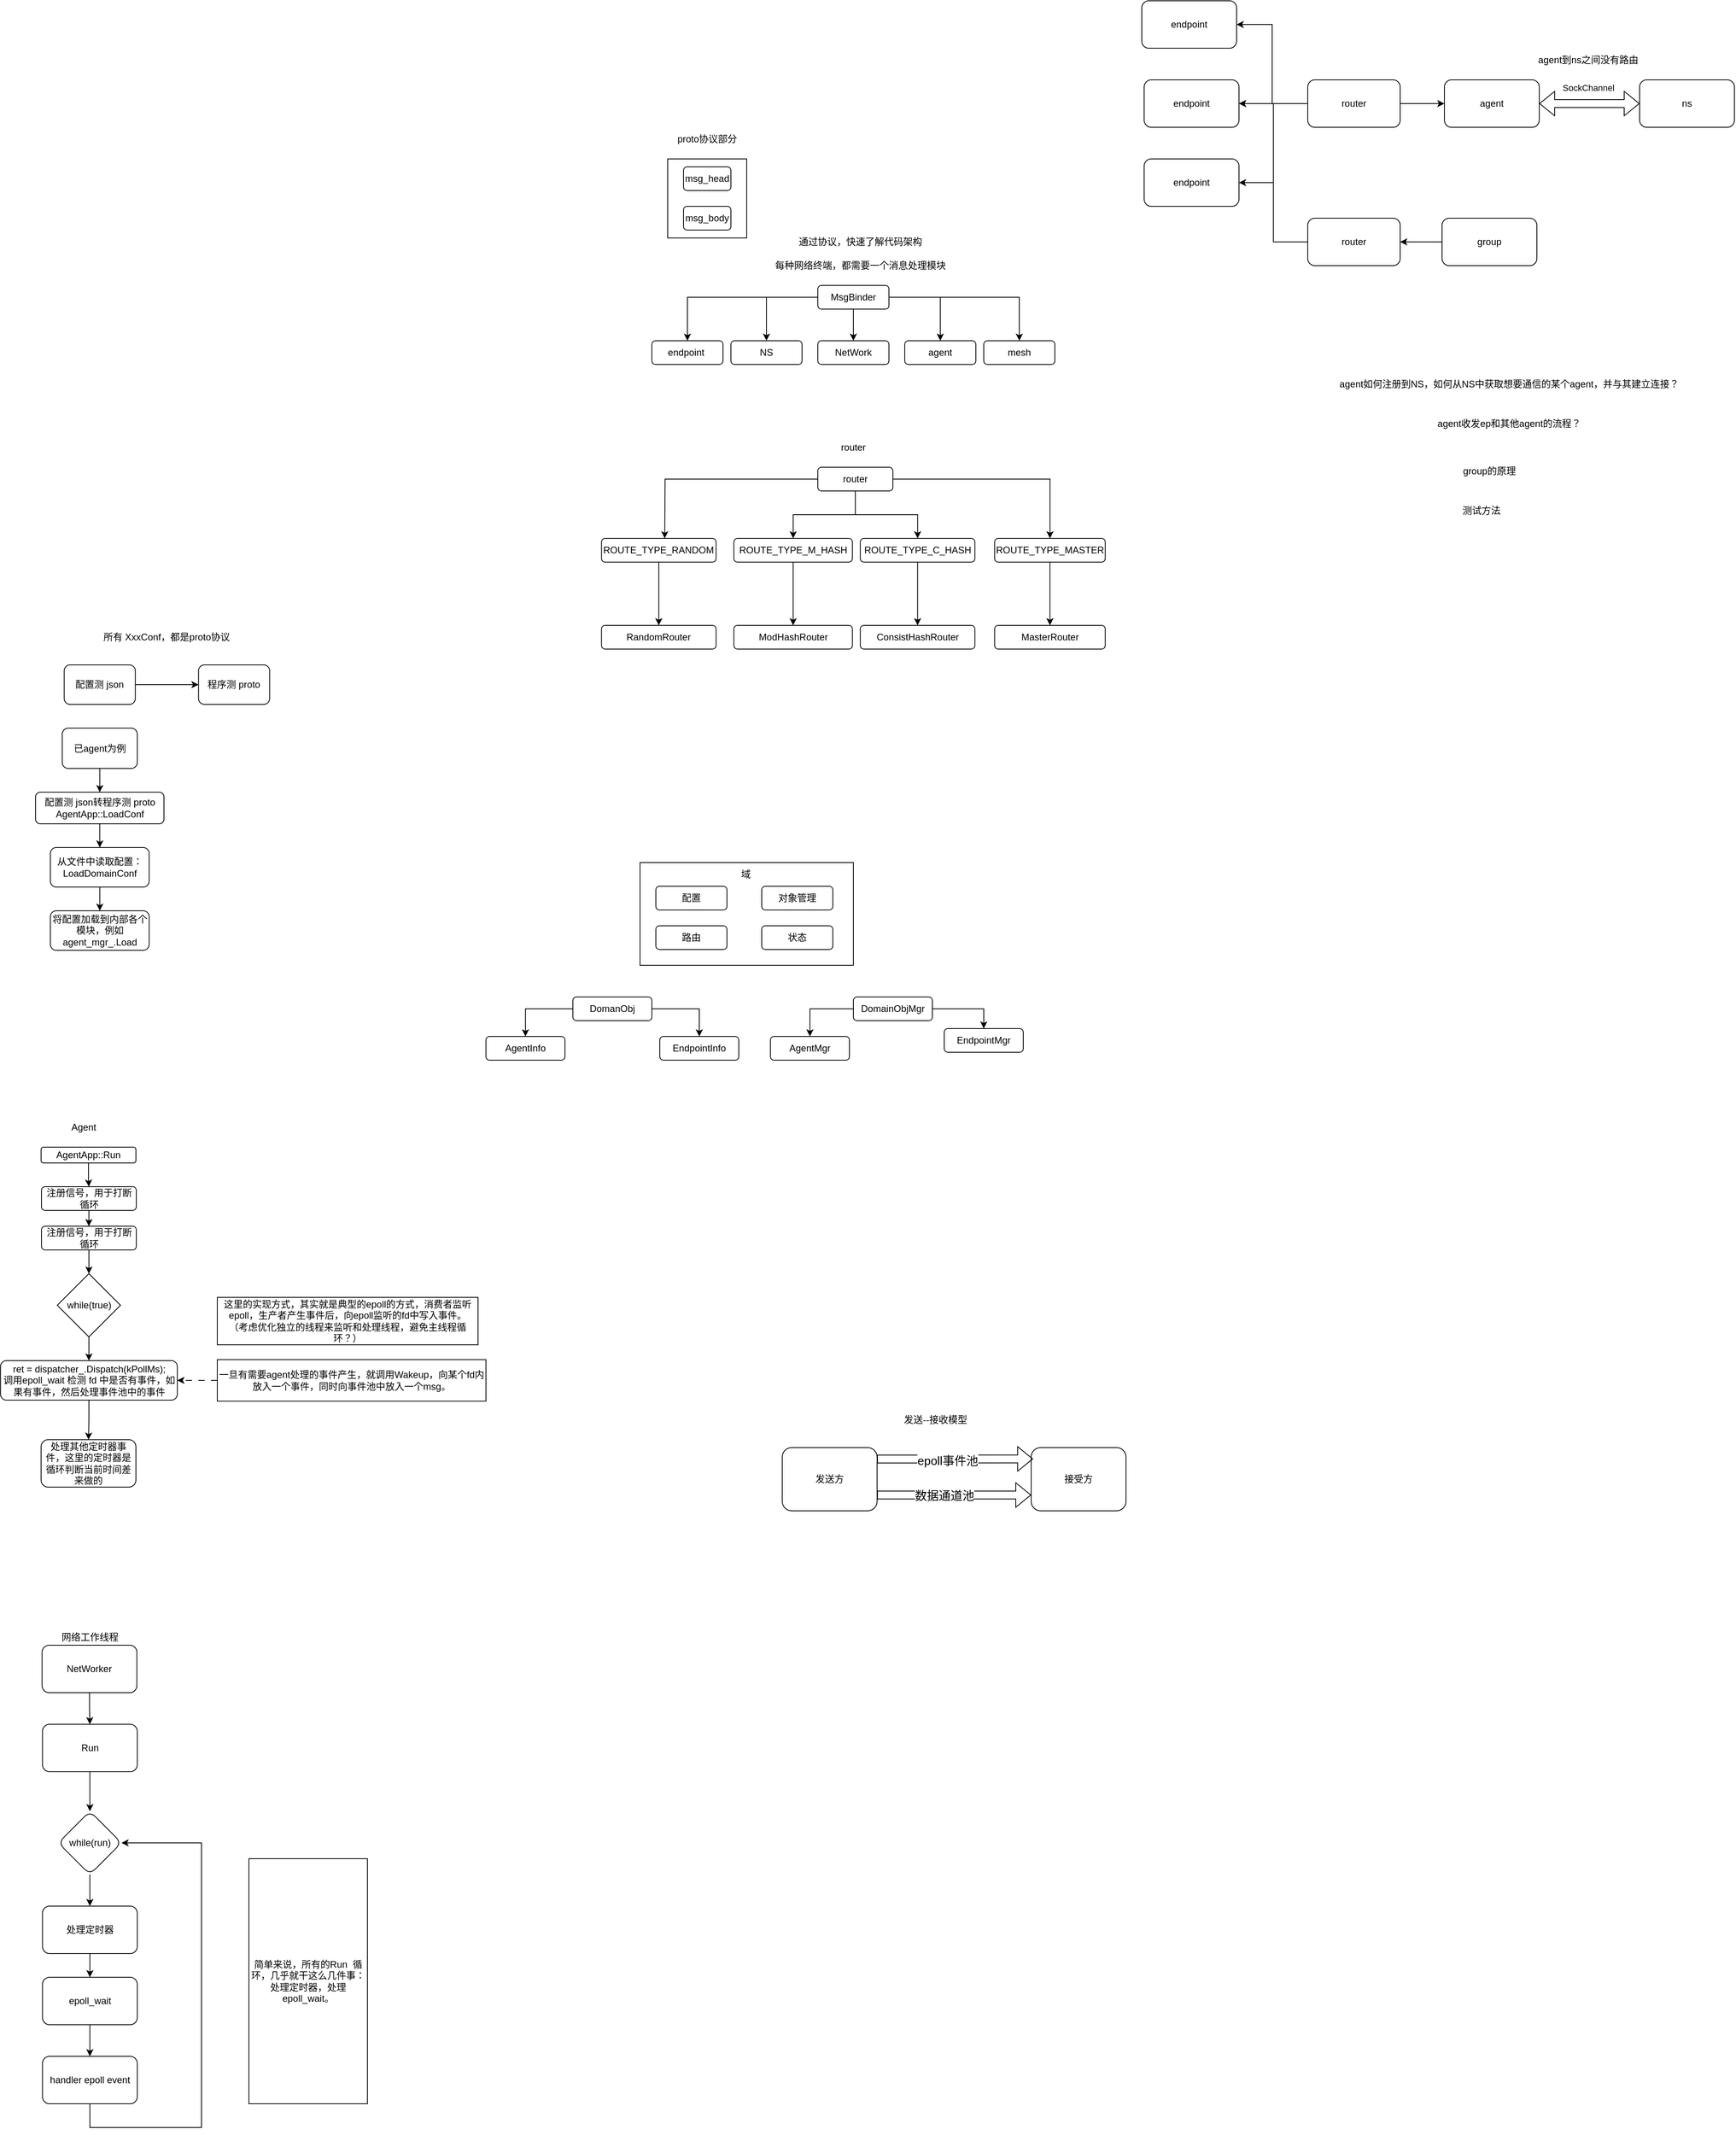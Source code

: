 <mxfile version="26.1.1">
  <diagram name="第 1 页" id="k40KUhnG5UWYb8Obpm_M">
    <mxGraphModel dx="2877" dy="1085" grid="1" gridSize="10" guides="1" tooltips="1" connect="1" arrows="1" fold="1" page="1" pageScale="1" pageWidth="827" pageHeight="1169" math="0" shadow="0">
      <root>
        <mxCell id="0" />
        <mxCell id="1" parent="0" />
        <mxCell id="VnnVtrXKFZIncb8XVv-m-1" value="proto协议部分" style="text;html=1;align=center;verticalAlign=middle;whiteSpace=wrap;rounded=0;" vertex="1" parent="1">
          <mxGeometry x="50" y="180" width="80" height="30" as="geometry" />
        </mxCell>
        <mxCell id="VnnVtrXKFZIncb8XVv-m-6" value="" style="rounded=0;whiteSpace=wrap;html=1;fillColor=default;" vertex="1" parent="1">
          <mxGeometry x="40" y="220" width="100" height="100" as="geometry" />
        </mxCell>
        <mxCell id="VnnVtrXKFZIncb8XVv-m-8" value="msg_head" style="rounded=1;whiteSpace=wrap;html=1;" vertex="1" parent="1">
          <mxGeometry x="60" y="230" width="60" height="30" as="geometry" />
        </mxCell>
        <mxCell id="VnnVtrXKFZIncb8XVv-m-9" value="msg_body" style="rounded=1;whiteSpace=wrap;html=1;" vertex="1" parent="1">
          <mxGeometry x="60" y="280" width="60" height="30" as="geometry" />
        </mxCell>
        <mxCell id="VnnVtrXKFZIncb8XVv-m-14" value="每种网络终端，都需要一个消息处理模块" style="text;html=1;align=center;verticalAlign=middle;whiteSpace=wrap;rounded=0;" vertex="1" parent="1">
          <mxGeometry x="154" y="340" width="260" height="30" as="geometry" />
        </mxCell>
        <mxCell id="VnnVtrXKFZIncb8XVv-m-17" value="" style="edgeStyle=orthogonalEdgeStyle;rounded=0;orthogonalLoop=1;jettySize=auto;html=1;" edge="1" parent="1" source="VnnVtrXKFZIncb8XVv-m-15" target="VnnVtrXKFZIncb8XVv-m-16">
          <mxGeometry relative="1" as="geometry" />
        </mxCell>
        <mxCell id="VnnVtrXKFZIncb8XVv-m-22" value="" style="edgeStyle=orthogonalEdgeStyle;rounded=0;orthogonalLoop=1;jettySize=auto;html=1;" edge="1" parent="1" source="VnnVtrXKFZIncb8XVv-m-15" target="VnnVtrXKFZIncb8XVv-m-21">
          <mxGeometry relative="1" as="geometry" />
        </mxCell>
        <mxCell id="VnnVtrXKFZIncb8XVv-m-24" value="" style="edgeStyle=orthogonalEdgeStyle;rounded=0;orthogonalLoop=1;jettySize=auto;html=1;" edge="1" parent="1" source="VnnVtrXKFZIncb8XVv-m-15" target="VnnVtrXKFZIncb8XVv-m-23">
          <mxGeometry relative="1" as="geometry" />
        </mxCell>
        <mxCell id="VnnVtrXKFZIncb8XVv-m-26" value="" style="edgeStyle=orthogonalEdgeStyle;rounded=0;orthogonalLoop=1;jettySize=auto;html=1;" edge="1" parent="1" source="VnnVtrXKFZIncb8XVv-m-15" target="VnnVtrXKFZIncb8XVv-m-25">
          <mxGeometry relative="1" as="geometry" />
        </mxCell>
        <mxCell id="VnnVtrXKFZIncb8XVv-m-28" value="" style="edgeStyle=orthogonalEdgeStyle;rounded=0;orthogonalLoop=1;jettySize=auto;html=1;" edge="1" parent="1" source="VnnVtrXKFZIncb8XVv-m-15" target="VnnVtrXKFZIncb8XVv-m-27">
          <mxGeometry relative="1" as="geometry" />
        </mxCell>
        <mxCell id="VnnVtrXKFZIncb8XVv-m-15" value="MsgBinder" style="rounded=1;whiteSpace=wrap;html=1;" vertex="1" parent="1">
          <mxGeometry x="230" y="380" width="90" height="30" as="geometry" />
        </mxCell>
        <mxCell id="VnnVtrXKFZIncb8XVv-m-16" value="endpoint&amp;nbsp;" style="rounded=1;whiteSpace=wrap;html=1;" vertex="1" parent="1">
          <mxGeometry x="20" y="450" width="90" height="30" as="geometry" />
        </mxCell>
        <mxCell id="VnnVtrXKFZIncb8XVv-m-21" value="mesh" style="rounded=1;whiteSpace=wrap;html=1;" vertex="1" parent="1">
          <mxGeometry x="440" y="450" width="90" height="30" as="geometry" />
        </mxCell>
        <mxCell id="VnnVtrXKFZIncb8XVv-m-23" value="agent" style="rounded=1;whiteSpace=wrap;html=1;" vertex="1" parent="1">
          <mxGeometry x="340" y="450" width="90" height="30" as="geometry" />
        </mxCell>
        <mxCell id="VnnVtrXKFZIncb8XVv-m-25" value="NetWork" style="rounded=1;whiteSpace=wrap;html=1;" vertex="1" parent="1">
          <mxGeometry x="230" y="450" width="90" height="30" as="geometry" />
        </mxCell>
        <mxCell id="VnnVtrXKFZIncb8XVv-m-27" value="NS" style="rounded=1;whiteSpace=wrap;html=1;" vertex="1" parent="1">
          <mxGeometry x="120" y="450" width="90" height="30" as="geometry" />
        </mxCell>
        <mxCell id="VnnVtrXKFZIncb8XVv-m-29" value="通过协议，快速了解代码架构" style="text;html=1;align=center;verticalAlign=middle;whiteSpace=wrap;rounded=0;" vertex="1" parent="1">
          <mxGeometry x="204" y="310" width="160" height="30" as="geometry" />
        </mxCell>
        <mxCell id="VnnVtrXKFZIncb8XVv-m-30" value="router" style="text;html=1;align=center;verticalAlign=middle;whiteSpace=wrap;rounded=0;" vertex="1" parent="1">
          <mxGeometry x="245" y="570" width="60" height="30" as="geometry" />
        </mxCell>
        <mxCell id="VnnVtrXKFZIncb8XVv-m-33" value="" style="edgeStyle=orthogonalEdgeStyle;rounded=0;orthogonalLoop=1;jettySize=auto;html=1;" edge="1" parent="1" source="VnnVtrXKFZIncb8XVv-m-31">
          <mxGeometry relative="1" as="geometry">
            <mxPoint x="36.243" y="700" as="targetPoint" />
          </mxGeometry>
        </mxCell>
        <mxCell id="VnnVtrXKFZIncb8XVv-m-35" value="" style="edgeStyle=orthogonalEdgeStyle;rounded=0;orthogonalLoop=1;jettySize=auto;html=1;" edge="1" parent="1" source="VnnVtrXKFZIncb8XVv-m-31" target="VnnVtrXKFZIncb8XVv-m-34">
          <mxGeometry relative="1" as="geometry" />
        </mxCell>
        <mxCell id="VnnVtrXKFZIncb8XVv-m-37" value="" style="edgeStyle=orthogonalEdgeStyle;rounded=0;orthogonalLoop=1;jettySize=auto;html=1;" edge="1" parent="1" source="VnnVtrXKFZIncb8XVv-m-31" target="VnnVtrXKFZIncb8XVv-m-36">
          <mxGeometry relative="1" as="geometry" />
        </mxCell>
        <mxCell id="VnnVtrXKFZIncb8XVv-m-41" value="" style="edgeStyle=orthogonalEdgeStyle;rounded=0;orthogonalLoop=1;jettySize=auto;html=1;" edge="1" parent="1" source="VnnVtrXKFZIncb8XVv-m-31" target="VnnVtrXKFZIncb8XVv-m-40">
          <mxGeometry relative="1" as="geometry" />
        </mxCell>
        <mxCell id="VnnVtrXKFZIncb8XVv-m-31" value="router" style="rounded=1;whiteSpace=wrap;html=1;" vertex="1" parent="1">
          <mxGeometry x="230" y="610" width="95" height="30" as="geometry" />
        </mxCell>
        <mxCell id="VnnVtrXKFZIncb8XVv-m-49" value="" style="edgeStyle=orthogonalEdgeStyle;rounded=0;orthogonalLoop=1;jettySize=auto;html=1;" edge="1" parent="1" source="VnnVtrXKFZIncb8XVv-m-32" target="VnnVtrXKFZIncb8XVv-m-48">
          <mxGeometry relative="1" as="geometry" />
        </mxCell>
        <mxCell id="VnnVtrXKFZIncb8XVv-m-32" value="ROUTE_TYPE_RANDOM" style="rounded=1;whiteSpace=wrap;html=1;" vertex="1" parent="1">
          <mxGeometry x="-43.76" y="700" width="145" height="30" as="geometry" />
        </mxCell>
        <mxCell id="VnnVtrXKFZIncb8XVv-m-47" value="" style="edgeStyle=orthogonalEdgeStyle;rounded=0;orthogonalLoop=1;jettySize=auto;html=1;" edge="1" parent="1" source="VnnVtrXKFZIncb8XVv-m-34" target="VnnVtrXKFZIncb8XVv-m-46">
          <mxGeometry relative="1" as="geometry" />
        </mxCell>
        <mxCell id="VnnVtrXKFZIncb8XVv-m-34" value="ROUTE_TYPE_MASTER" style="rounded=1;whiteSpace=wrap;html=1;" vertex="1" parent="1">
          <mxGeometry x="453.76" y="700" width="140" height="30" as="geometry" />
        </mxCell>
        <mxCell id="VnnVtrXKFZIncb8XVv-m-45" value="" style="edgeStyle=orthogonalEdgeStyle;rounded=0;orthogonalLoop=1;jettySize=auto;html=1;" edge="1" parent="1" source="VnnVtrXKFZIncb8XVv-m-36" target="VnnVtrXKFZIncb8XVv-m-44">
          <mxGeometry relative="1" as="geometry" />
        </mxCell>
        <mxCell id="VnnVtrXKFZIncb8XVv-m-36" value="ROUTE_TYPE_C_HASH" style="rounded=1;whiteSpace=wrap;html=1;" vertex="1" parent="1">
          <mxGeometry x="283.76" y="700" width="145" height="30" as="geometry" />
        </mxCell>
        <mxCell id="VnnVtrXKFZIncb8XVv-m-43" value="" style="edgeStyle=orthogonalEdgeStyle;rounded=0;orthogonalLoop=1;jettySize=auto;html=1;" edge="1" parent="1" source="VnnVtrXKFZIncb8XVv-m-40" target="VnnVtrXKFZIncb8XVv-m-42">
          <mxGeometry relative="1" as="geometry" />
        </mxCell>
        <mxCell id="VnnVtrXKFZIncb8XVv-m-40" value="ROUTE_TYPE_M_HASH" style="rounded=1;whiteSpace=wrap;html=1;" vertex="1" parent="1">
          <mxGeometry x="123.76" y="700" width="150" height="30" as="geometry" />
        </mxCell>
        <mxCell id="VnnVtrXKFZIncb8XVv-m-42" value="ModHashRouter" style="rounded=1;whiteSpace=wrap;html=1;" vertex="1" parent="1">
          <mxGeometry x="123.76" y="810" width="150" height="30" as="geometry" />
        </mxCell>
        <mxCell id="VnnVtrXKFZIncb8XVv-m-44" value="ConsistHashRouter" style="rounded=1;whiteSpace=wrap;html=1;" vertex="1" parent="1">
          <mxGeometry x="283.76" y="810" width="145" height="30" as="geometry" />
        </mxCell>
        <mxCell id="VnnVtrXKFZIncb8XVv-m-46" value="MasterRouter" style="rounded=1;whiteSpace=wrap;html=1;" vertex="1" parent="1">
          <mxGeometry x="453.76" y="810" width="140" height="30" as="geometry" />
        </mxCell>
        <mxCell id="VnnVtrXKFZIncb8XVv-m-48" value="RandomRouter" style="rounded=1;whiteSpace=wrap;html=1;" vertex="1" parent="1">
          <mxGeometry x="-43.76" y="810" width="145" height="30" as="geometry" />
        </mxCell>
        <mxCell id="VnnVtrXKFZIncb8XVv-m-50" value="agent" style="rounded=1;whiteSpace=wrap;html=1;" vertex="1" parent="1">
          <mxGeometry x="1023" y="120" width="120" height="60" as="geometry" />
        </mxCell>
        <mxCell id="VnnVtrXKFZIncb8XVv-m-56" style="edgeStyle=orthogonalEdgeStyle;rounded=0;orthogonalLoop=1;jettySize=auto;html=1;entryX=1;entryY=0.5;entryDx=0;entryDy=0;" edge="1" parent="1" source="VnnVtrXKFZIncb8XVv-m-51" target="VnnVtrXKFZIncb8XVv-m-52">
          <mxGeometry relative="1" as="geometry" />
        </mxCell>
        <mxCell id="VnnVtrXKFZIncb8XVv-m-57" style="edgeStyle=orthogonalEdgeStyle;rounded=0;orthogonalLoop=1;jettySize=auto;html=1;entryX=1;entryY=0.5;entryDx=0;entryDy=0;" edge="1" parent="1" source="VnnVtrXKFZIncb8XVv-m-51" target="VnnVtrXKFZIncb8XVv-m-54">
          <mxGeometry relative="1" as="geometry" />
        </mxCell>
        <mxCell id="VnnVtrXKFZIncb8XVv-m-58" style="edgeStyle=orthogonalEdgeStyle;rounded=0;orthogonalLoop=1;jettySize=auto;html=1;entryX=1;entryY=0.5;entryDx=0;entryDy=0;" edge="1" parent="1" source="VnnVtrXKFZIncb8XVv-m-51" target="VnnVtrXKFZIncb8XVv-m-55">
          <mxGeometry relative="1" as="geometry" />
        </mxCell>
        <mxCell id="VnnVtrXKFZIncb8XVv-m-59" style="edgeStyle=orthogonalEdgeStyle;rounded=0;orthogonalLoop=1;jettySize=auto;html=1;entryX=0;entryY=0.5;entryDx=0;entryDy=0;" edge="1" parent="1" source="VnnVtrXKFZIncb8XVv-m-51" target="VnnVtrXKFZIncb8XVv-m-50">
          <mxGeometry relative="1" as="geometry" />
        </mxCell>
        <mxCell id="VnnVtrXKFZIncb8XVv-m-51" value="router" style="rounded=1;whiteSpace=wrap;html=1;" vertex="1" parent="1">
          <mxGeometry x="850" y="120" width="117" height="60" as="geometry" />
        </mxCell>
        <mxCell id="VnnVtrXKFZIncb8XVv-m-52" value="endpoint" style="rounded=1;whiteSpace=wrap;html=1;" vertex="1" parent="1">
          <mxGeometry x="640" y="20" width="120" height="60" as="geometry" />
        </mxCell>
        <mxCell id="VnnVtrXKFZIncb8XVv-m-54" value="endpoint" style="rounded=1;whiteSpace=wrap;html=1;" vertex="1" parent="1">
          <mxGeometry x="643" y="120" width="120" height="60" as="geometry" />
        </mxCell>
        <mxCell id="VnnVtrXKFZIncb8XVv-m-55" value="endpoint" style="rounded=1;whiteSpace=wrap;html=1;" vertex="1" parent="1">
          <mxGeometry x="643" y="220" width="120" height="60" as="geometry" />
        </mxCell>
        <mxCell id="VnnVtrXKFZIncb8XVv-m-60" value="ns" style="rounded=1;whiteSpace=wrap;html=1;" vertex="1" parent="1">
          <mxGeometry x="1270" y="120" width="120" height="60" as="geometry" />
        </mxCell>
        <mxCell id="VnnVtrXKFZIncb8XVv-m-62" value="" style="shape=flexArrow;endArrow=classic;startArrow=classic;html=1;rounded=0;entryX=0;entryY=0.5;entryDx=0;entryDy=0;exitX=1;exitY=0.5;exitDx=0;exitDy=0;" edge="1" parent="1" source="VnnVtrXKFZIncb8XVv-m-50" target="VnnVtrXKFZIncb8XVv-m-60">
          <mxGeometry width="100" height="100" relative="1" as="geometry">
            <mxPoint x="1160" y="270" as="sourcePoint" />
            <mxPoint x="1260" y="170" as="targetPoint" />
          </mxGeometry>
        </mxCell>
        <mxCell id="VnnVtrXKFZIncb8XVv-m-63" value="SockChannel" style="edgeLabel;html=1;align=center;verticalAlign=middle;resizable=0;points=[];" vertex="1" connectable="0" parent="VnnVtrXKFZIncb8XVv-m-62">
          <mxGeometry x="-0.029" y="-3" relative="1" as="geometry">
            <mxPoint y="-23" as="offset" />
          </mxGeometry>
        </mxCell>
        <mxCell id="VnnVtrXKFZIncb8XVv-m-64" value="agent到ns之间没有路由" style="text;html=1;align=center;verticalAlign=middle;whiteSpace=wrap;rounded=0;" vertex="1" parent="1">
          <mxGeometry x="1120" y="80" width="170" height="30" as="geometry" />
        </mxCell>
        <mxCell id="VnnVtrXKFZIncb8XVv-m-67" style="edgeStyle=orthogonalEdgeStyle;rounded=0;orthogonalLoop=1;jettySize=auto;html=1;entryX=1;entryY=0.5;entryDx=0;entryDy=0;" edge="1" parent="1" source="VnnVtrXKFZIncb8XVv-m-65" target="VnnVtrXKFZIncb8XVv-m-66">
          <mxGeometry relative="1" as="geometry" />
        </mxCell>
        <mxCell id="VnnVtrXKFZIncb8XVv-m-65" value="group" style="rounded=1;whiteSpace=wrap;html=1;" vertex="1" parent="1">
          <mxGeometry x="1020" y="295" width="120" height="60" as="geometry" />
        </mxCell>
        <mxCell id="VnnVtrXKFZIncb8XVv-m-68" style="edgeStyle=orthogonalEdgeStyle;rounded=0;orthogonalLoop=1;jettySize=auto;html=1;exitX=0;exitY=0.5;exitDx=0;exitDy=0;entryX=1;entryY=0.5;entryDx=0;entryDy=0;" edge="1" parent="1" source="VnnVtrXKFZIncb8XVv-m-66" target="VnnVtrXKFZIncb8XVv-m-54">
          <mxGeometry relative="1" as="geometry" />
        </mxCell>
        <mxCell id="VnnVtrXKFZIncb8XVv-m-66" value="router" style="rounded=1;whiteSpace=wrap;html=1;" vertex="1" parent="1">
          <mxGeometry x="850" y="295" width="117" height="60" as="geometry" />
        </mxCell>
        <mxCell id="VnnVtrXKFZIncb8XVv-m-70" value="" style="rounded=0;whiteSpace=wrap;html=1;" vertex="1" parent="1">
          <mxGeometry x="5" y="1110" width="270" height="130" as="geometry" />
        </mxCell>
        <mxCell id="VnnVtrXKFZIncb8XVv-m-71" value="域" style="text;html=1;align=center;verticalAlign=middle;whiteSpace=wrap;rounded=0;" vertex="1" parent="1">
          <mxGeometry x="108.76" y="1110" width="60" height="30" as="geometry" />
        </mxCell>
        <mxCell id="VnnVtrXKFZIncb8XVv-m-72" value="配置" style="rounded=1;whiteSpace=wrap;html=1;" vertex="1" parent="1">
          <mxGeometry x="25" y="1140" width="90" height="30" as="geometry" />
        </mxCell>
        <mxCell id="VnnVtrXKFZIncb8XVv-m-73" value="对象管理" style="rounded=1;whiteSpace=wrap;html=1;" vertex="1" parent="1">
          <mxGeometry x="159" y="1140" width="90" height="30" as="geometry" />
        </mxCell>
        <mxCell id="VnnVtrXKFZIncb8XVv-m-74" value="路由" style="rounded=1;whiteSpace=wrap;html=1;" vertex="1" parent="1">
          <mxGeometry x="25" y="1190" width="90" height="30" as="geometry" />
        </mxCell>
        <mxCell id="VnnVtrXKFZIncb8XVv-m-75" value="状态" style="rounded=1;whiteSpace=wrap;html=1;" vertex="1" parent="1">
          <mxGeometry x="159" y="1190" width="90" height="30" as="geometry" />
        </mxCell>
        <mxCell id="VnnVtrXKFZIncb8XVv-m-78" value="" style="edgeStyle=orthogonalEdgeStyle;rounded=0;orthogonalLoop=1;jettySize=auto;html=1;" edge="1" parent="1" source="VnnVtrXKFZIncb8XVv-m-76" target="VnnVtrXKFZIncb8XVv-m-77">
          <mxGeometry relative="1" as="geometry" />
        </mxCell>
        <mxCell id="VnnVtrXKFZIncb8XVv-m-80" value="" style="edgeStyle=orthogonalEdgeStyle;rounded=0;orthogonalLoop=1;jettySize=auto;html=1;" edge="1" parent="1" source="VnnVtrXKFZIncb8XVv-m-76" target="VnnVtrXKFZIncb8XVv-m-79">
          <mxGeometry relative="1" as="geometry" />
        </mxCell>
        <mxCell id="VnnVtrXKFZIncb8XVv-m-76" value="DomanObj" style="rounded=1;whiteSpace=wrap;html=1;" vertex="1" parent="1">
          <mxGeometry x="-80" y="1280" width="100" height="30" as="geometry" />
        </mxCell>
        <mxCell id="VnnVtrXKFZIncb8XVv-m-77" value="AgentInfo" style="rounded=1;whiteSpace=wrap;html=1;" vertex="1" parent="1">
          <mxGeometry x="-190" y="1330" width="100" height="30" as="geometry" />
        </mxCell>
        <mxCell id="VnnVtrXKFZIncb8XVv-m-79" value="EndpointInfo" style="rounded=1;whiteSpace=wrap;html=1;" vertex="1" parent="1">
          <mxGeometry x="30" y="1330" width="100" height="30" as="geometry" />
        </mxCell>
        <mxCell id="VnnVtrXKFZIncb8XVv-m-83" value="" style="edgeStyle=orthogonalEdgeStyle;rounded=0;orthogonalLoop=1;jettySize=auto;html=1;" edge="1" parent="1" source="VnnVtrXKFZIncb8XVv-m-81" target="VnnVtrXKFZIncb8XVv-m-82">
          <mxGeometry relative="1" as="geometry" />
        </mxCell>
        <mxCell id="VnnVtrXKFZIncb8XVv-m-85" value="" style="edgeStyle=orthogonalEdgeStyle;rounded=0;orthogonalLoop=1;jettySize=auto;html=1;" edge="1" parent="1" source="VnnVtrXKFZIncb8XVv-m-81" target="VnnVtrXKFZIncb8XVv-m-84">
          <mxGeometry relative="1" as="geometry" />
        </mxCell>
        <mxCell id="VnnVtrXKFZIncb8XVv-m-81" value="DomainObjMgr" style="rounded=1;whiteSpace=wrap;html=1;" vertex="1" parent="1">
          <mxGeometry x="275" y="1280" width="100" height="30" as="geometry" />
        </mxCell>
        <mxCell id="VnnVtrXKFZIncb8XVv-m-82" value="AgentMgr" style="rounded=1;whiteSpace=wrap;html=1;" vertex="1" parent="1">
          <mxGeometry x="170" y="1330" width="100" height="30" as="geometry" />
        </mxCell>
        <mxCell id="VnnVtrXKFZIncb8XVv-m-84" value="EndpointMgr" style="rounded=1;whiteSpace=wrap;html=1;" vertex="1" parent="1">
          <mxGeometry x="390" y="1320" width="100" height="30" as="geometry" />
        </mxCell>
        <mxCell id="VnnVtrXKFZIncb8XVv-m-88" value="所有 XxxConf，都是proto协议" style="text;html=1;align=center;verticalAlign=middle;whiteSpace=wrap;rounded=0;" vertex="1" parent="1">
          <mxGeometry x="-688.75" y="810" width="190" height="30" as="geometry" />
        </mxCell>
        <mxCell id="VnnVtrXKFZIncb8XVv-m-92" value="" style="edgeStyle=orthogonalEdgeStyle;rounded=0;orthogonalLoop=1;jettySize=auto;html=1;" edge="1" parent="1" source="VnnVtrXKFZIncb8XVv-m-89" target="VnnVtrXKFZIncb8XVv-m-91">
          <mxGeometry relative="1" as="geometry" />
        </mxCell>
        <mxCell id="VnnVtrXKFZIncb8XVv-m-89" value="配置测 json" style="rounded=1;whiteSpace=wrap;html=1;" vertex="1" parent="1">
          <mxGeometry x="-723.75" y="860" width="90" height="50" as="geometry" />
        </mxCell>
        <mxCell id="VnnVtrXKFZIncb8XVv-m-91" value="程序测 proto" style="rounded=1;whiteSpace=wrap;html=1;" vertex="1" parent="1">
          <mxGeometry x="-553.75" y="860" width="90" height="50" as="geometry" />
        </mxCell>
        <mxCell id="VnnVtrXKFZIncb8XVv-m-95" value="" style="edgeStyle=orthogonalEdgeStyle;rounded=0;orthogonalLoop=1;jettySize=auto;html=1;" edge="1" parent="1" source="VnnVtrXKFZIncb8XVv-m-93" target="VnnVtrXKFZIncb8XVv-m-94">
          <mxGeometry relative="1" as="geometry" />
        </mxCell>
        <mxCell id="VnnVtrXKFZIncb8XVv-m-93" value="&lt;div&gt;配置测 json转程序测 proto&lt;/div&gt;AgentApp::LoadConf" style="rounded=1;whiteSpace=wrap;html=1;" vertex="1" parent="1">
          <mxGeometry x="-760" y="1021" width="162.5" height="40" as="geometry" />
        </mxCell>
        <mxCell id="VnnVtrXKFZIncb8XVv-m-97" value="" style="edgeStyle=orthogonalEdgeStyle;rounded=0;orthogonalLoop=1;jettySize=auto;html=1;" edge="1" parent="1" source="VnnVtrXKFZIncb8XVv-m-94" target="VnnVtrXKFZIncb8XVv-m-96">
          <mxGeometry relative="1" as="geometry" />
        </mxCell>
        <mxCell id="VnnVtrXKFZIncb8XVv-m-94" value="&lt;div&gt;从文件中读取配置：&lt;/div&gt;LoadDomainConf" style="rounded=1;whiteSpace=wrap;html=1;" vertex="1" parent="1">
          <mxGeometry x="-741.25" y="1091" width="125" height="50" as="geometry" />
        </mxCell>
        <mxCell id="VnnVtrXKFZIncb8XVv-m-96" value="将配置加载到内部各个模块，例如 agent_mgr_.Load" style="rounded=1;whiteSpace=wrap;html=1;" vertex="1" parent="1">
          <mxGeometry x="-741.25" y="1171" width="125" height="50" as="geometry" />
        </mxCell>
        <mxCell id="VnnVtrXKFZIncb8XVv-m-99" value="" style="edgeStyle=orthogonalEdgeStyle;rounded=0;orthogonalLoop=1;jettySize=auto;html=1;" edge="1" parent="1" source="VnnVtrXKFZIncb8XVv-m-98" target="VnnVtrXKFZIncb8XVv-m-93">
          <mxGeometry relative="1" as="geometry" />
        </mxCell>
        <mxCell id="VnnVtrXKFZIncb8XVv-m-98" value="已agent为例" style="rounded=1;whiteSpace=wrap;html=1;" vertex="1" parent="1">
          <mxGeometry x="-726.25" y="940" width="95" height="51" as="geometry" />
        </mxCell>
        <mxCell id="VnnVtrXKFZIncb8XVv-m-100" value="agent如何注册到NS，如何从NS中获取想要通信的某个agent，并与其建立连接？" style="text;html=1;align=center;verticalAlign=middle;whiteSpace=wrap;rounded=0;" vertex="1" parent="1">
          <mxGeometry x="850" y="490" width="510" height="30" as="geometry" />
        </mxCell>
        <mxCell id="VnnVtrXKFZIncb8XVv-m-101" value="agent收发ep和其他agent的流程？" style="text;html=1;align=center;verticalAlign=middle;whiteSpace=wrap;rounded=0;" vertex="1" parent="1">
          <mxGeometry x="850" y="540" width="510" height="30" as="geometry" />
        </mxCell>
        <mxCell id="VnnVtrXKFZIncb8XVv-m-106" value="Agent" style="text;html=1;align=center;verticalAlign=middle;whiteSpace=wrap;rounded=0;" vertex="1" parent="1">
          <mxGeometry x="-728.75" y="1430" width="60" height="30" as="geometry" />
        </mxCell>
        <mxCell id="VnnVtrXKFZIncb8XVv-m-109" value="" style="edgeStyle=orthogonalEdgeStyle;rounded=0;orthogonalLoop=1;jettySize=auto;html=1;" edge="1" parent="1" source="VnnVtrXKFZIncb8XVv-m-107" target="VnnVtrXKFZIncb8XVv-m-108">
          <mxGeometry relative="1" as="geometry" />
        </mxCell>
        <mxCell id="VnnVtrXKFZIncb8XVv-m-107" value="AgentApp::Run" style="rounded=1;whiteSpace=wrap;html=1;" vertex="1" parent="1">
          <mxGeometry x="-753" y="1470" width="120" height="20" as="geometry" />
        </mxCell>
        <mxCell id="VnnVtrXKFZIncb8XVv-m-111" value="" style="edgeStyle=orthogonalEdgeStyle;rounded=0;orthogonalLoop=1;jettySize=auto;html=1;" edge="1" parent="1" source="VnnVtrXKFZIncb8XVv-m-108" target="VnnVtrXKFZIncb8XVv-m-110">
          <mxGeometry relative="1" as="geometry" />
        </mxCell>
        <mxCell id="VnnVtrXKFZIncb8XVv-m-108" value="注册信号，用于打断循环" style="rounded=1;whiteSpace=wrap;html=1;" vertex="1" parent="1">
          <mxGeometry x="-752.5" y="1520" width="120" height="30" as="geometry" />
        </mxCell>
        <mxCell id="VnnVtrXKFZIncb8XVv-m-115" style="edgeStyle=orthogonalEdgeStyle;rounded=0;orthogonalLoop=1;jettySize=auto;html=1;entryX=0.5;entryY=0;entryDx=0;entryDy=0;" edge="1" parent="1" source="VnnVtrXKFZIncb8XVv-m-110" target="VnnVtrXKFZIncb8XVv-m-114">
          <mxGeometry relative="1" as="geometry" />
        </mxCell>
        <mxCell id="VnnVtrXKFZIncb8XVv-m-110" value="注册信号，用于打断循环" style="rounded=1;whiteSpace=wrap;html=1;" vertex="1" parent="1">
          <mxGeometry x="-752.49" y="1570" width="120" height="30" as="geometry" />
        </mxCell>
        <mxCell id="VnnVtrXKFZIncb8XVv-m-118" value="" style="edgeStyle=orthogonalEdgeStyle;rounded=0;orthogonalLoop=1;jettySize=auto;html=1;" edge="1" parent="1" source="VnnVtrXKFZIncb8XVv-m-112" target="VnnVtrXKFZIncb8XVv-m-117">
          <mxGeometry relative="1" as="geometry" />
        </mxCell>
        <mxCell id="VnnVtrXKFZIncb8XVv-m-112" value="&lt;div&gt;&lt;br&gt;&lt;/div&gt;ret = dispatcher_.Dispatch(kPollMs);&lt;div&gt;调用epoll_wait 检测 fd 中是否有事件，如果有事件，然后处理事件池中的事件&lt;br&gt;&lt;div&gt;&lt;br&gt;&lt;/div&gt;&lt;/div&gt;" style="rounded=1;whiteSpace=wrap;html=1;" vertex="1" parent="1">
          <mxGeometry x="-804.36" y="1740" width="223.75" height="50" as="geometry" />
        </mxCell>
        <mxCell id="VnnVtrXKFZIncb8XVv-m-116" style="edgeStyle=orthogonalEdgeStyle;rounded=0;orthogonalLoop=1;jettySize=auto;html=1;entryX=0.5;entryY=0;entryDx=0;entryDy=0;" edge="1" parent="1" source="VnnVtrXKFZIncb8XVv-m-114" target="VnnVtrXKFZIncb8XVv-m-112">
          <mxGeometry relative="1" as="geometry" />
        </mxCell>
        <mxCell id="VnnVtrXKFZIncb8XVv-m-114" value="while(true)" style="rhombus;whiteSpace=wrap;html=1;" vertex="1" parent="1">
          <mxGeometry x="-732.49" y="1630" width="80" height="80" as="geometry" />
        </mxCell>
        <mxCell id="VnnVtrXKFZIncb8XVv-m-117" value="处理其他定时器事件，这里的定时器是循环判断当前时间差来做的" style="whiteSpace=wrap;html=1;rounded=1;" vertex="1" parent="1">
          <mxGeometry x="-752.995" y="1840" width="120" height="60" as="geometry" />
        </mxCell>
        <mxCell id="VnnVtrXKFZIncb8XVv-m-119" value="一旦有需要agent处理的事件产生，就调用Wakeup，向某个fd内放入一个事件，同时向事件池中放入一个msg。" style="rounded=0;whiteSpace=wrap;html=1;" vertex="1" parent="1">
          <mxGeometry x="-530" y="1738.75" width="340" height="52.5" as="geometry" />
        </mxCell>
        <mxCell id="VnnVtrXKFZIncb8XVv-m-121" value="" style="endArrow=classic;html=1;rounded=0;entryX=1;entryY=0.5;entryDx=0;entryDy=0;exitX=0;exitY=0.5;exitDx=0;exitDy=0;dashed=1;dashPattern=8 8;" edge="1" parent="1" source="VnnVtrXKFZIncb8XVv-m-119" target="VnnVtrXKFZIncb8XVv-m-112">
          <mxGeometry width="50" height="50" relative="1" as="geometry">
            <mxPoint x="-460" y="1650" as="sourcePoint" />
            <mxPoint x="-410" y="1600" as="targetPoint" />
          </mxGeometry>
        </mxCell>
        <mxCell id="VnnVtrXKFZIncb8XVv-m-122" value="这里的实现方式，其实就是典型的epoll的方式，消费者监听epoll，生产者产生事件后，向epoll监听的fd中写入事件。&lt;div&gt;（考虑优化独立的线程来监听和处理线程，避免主线程循环？）&lt;/div&gt;" style="rounded=0;whiteSpace=wrap;html=1;" vertex="1" parent="1">
          <mxGeometry x="-530" y="1660" width="330" height="60" as="geometry" />
        </mxCell>
        <mxCell id="VnnVtrXKFZIncb8XVv-m-123" value="发送--接收模型" style="text;html=1;align=center;verticalAlign=middle;whiteSpace=wrap;rounded=0;" vertex="1" parent="1">
          <mxGeometry x="328.76" y="1800" width="100" height="30" as="geometry" />
        </mxCell>
        <mxCell id="VnnVtrXKFZIncb8XVv-m-124" value="发送方" style="rounded=1;whiteSpace=wrap;html=1;" vertex="1" parent="1">
          <mxGeometry x="185" y="1850" width="120" height="80" as="geometry" />
        </mxCell>
        <mxCell id="VnnVtrXKFZIncb8XVv-m-125" value="接受方" style="rounded=1;whiteSpace=wrap;html=1;" vertex="1" parent="1">
          <mxGeometry x="500" y="1850" width="120" height="80" as="geometry" />
        </mxCell>
        <mxCell id="VnnVtrXKFZIncb8XVv-m-126" value="" style="shape=flexArrow;endArrow=classic;html=1;rounded=0;entryX=0.02;entryY=0.179;entryDx=0;entryDy=0;entryPerimeter=0;" edge="1" parent="1" target="VnnVtrXKFZIncb8XVv-m-125">
          <mxGeometry width="50" height="50" relative="1" as="geometry">
            <mxPoint x="305" y="1864.52" as="sourcePoint" />
            <mxPoint x="465" y="1864.52" as="targetPoint" />
          </mxGeometry>
        </mxCell>
        <mxCell id="VnnVtrXKFZIncb8XVv-m-130" value="epoll事件池" style="edgeLabel;html=1;align=center;verticalAlign=middle;resizable=0;points=[];fontSize=15;" vertex="1" connectable="0" parent="VnnVtrXKFZIncb8XVv-m-126">
          <mxGeometry x="-0.097" y="-2" relative="1" as="geometry">
            <mxPoint y="-1" as="offset" />
          </mxGeometry>
        </mxCell>
        <mxCell id="VnnVtrXKFZIncb8XVv-m-127" value="" style="shape=flexArrow;endArrow=classic;html=1;rounded=0;entryX=0;entryY=0.75;entryDx=0;entryDy=0;exitX=1;exitY=0.75;exitDx=0;exitDy=0;" edge="1" parent="1" source="VnnVtrXKFZIncb8XVv-m-124" target="VnnVtrXKFZIncb8XVv-m-125">
          <mxGeometry width="50" height="50" relative="1" as="geometry">
            <mxPoint x="390" y="1990" as="sourcePoint" />
            <mxPoint x="440" y="1940" as="targetPoint" />
          </mxGeometry>
        </mxCell>
        <mxCell id="VnnVtrXKFZIncb8XVv-m-129" value="&lt;font style=&quot;font-size: 15px;&quot;&gt;数据通道池&lt;/font&gt;" style="edgeLabel;html=1;align=center;verticalAlign=middle;resizable=0;points=[];" vertex="1" connectable="0" parent="VnnVtrXKFZIncb8XVv-m-127">
          <mxGeometry x="0.032" y="-7" relative="1" as="geometry">
            <mxPoint x="-16" y="-7" as="offset" />
          </mxGeometry>
        </mxCell>
        <mxCell id="VnnVtrXKFZIncb8XVv-m-131" value="测试方法" style="text;html=1;align=center;verticalAlign=middle;whiteSpace=wrap;rounded=0;" vertex="1" parent="1">
          <mxGeometry x="1040" y="650" width="60" height="30" as="geometry" />
        </mxCell>
        <mxCell id="VnnVtrXKFZIncb8XVv-m-132" value="group的原理" style="text;html=1;align=center;verticalAlign=middle;whiteSpace=wrap;rounded=0;" vertex="1" parent="1">
          <mxGeometry x="1040" y="600" width="80" height="30" as="geometry" />
        </mxCell>
        <mxCell id="VnnVtrXKFZIncb8XVv-m-133" value="网络工作线程" style="text;html=1;align=center;verticalAlign=middle;whiteSpace=wrap;rounded=0;" vertex="1" parent="1">
          <mxGeometry x="-766.25" y="2080" width="150" height="20" as="geometry" />
        </mxCell>
        <mxCell id="VnnVtrXKFZIncb8XVv-m-136" value="" style="edgeStyle=orthogonalEdgeStyle;rounded=0;orthogonalLoop=1;jettySize=auto;html=1;" edge="1" parent="1" source="VnnVtrXKFZIncb8XVv-m-134" target="VnnVtrXKFZIncb8XVv-m-135">
          <mxGeometry relative="1" as="geometry" />
        </mxCell>
        <mxCell id="VnnVtrXKFZIncb8XVv-m-134" value="NetWorker" style="rounded=1;whiteSpace=wrap;html=1;" vertex="1" parent="1">
          <mxGeometry x="-751.75" y="2100" width="120" height="60" as="geometry" />
        </mxCell>
        <mxCell id="VnnVtrXKFZIncb8XVv-m-138" value="" style="edgeStyle=orthogonalEdgeStyle;rounded=0;orthogonalLoop=1;jettySize=auto;html=1;" edge="1" parent="1" source="VnnVtrXKFZIncb8XVv-m-135" target="VnnVtrXKFZIncb8XVv-m-137">
          <mxGeometry relative="1" as="geometry" />
        </mxCell>
        <mxCell id="VnnVtrXKFZIncb8XVv-m-135" value="Run" style="rounded=1;whiteSpace=wrap;html=1;" vertex="1" parent="1">
          <mxGeometry x="-751.25" y="2200" width="120" height="60" as="geometry" />
        </mxCell>
        <mxCell id="VnnVtrXKFZIncb8XVv-m-140" value="" style="edgeStyle=orthogonalEdgeStyle;rounded=0;orthogonalLoop=1;jettySize=auto;html=1;" edge="1" parent="1" source="VnnVtrXKFZIncb8XVv-m-137" target="VnnVtrXKFZIncb8XVv-m-139">
          <mxGeometry relative="1" as="geometry" />
        </mxCell>
        <mxCell id="VnnVtrXKFZIncb8XVv-m-137" value="while(run)" style="rhombus;whiteSpace=wrap;html=1;rounded=1;" vertex="1" parent="1">
          <mxGeometry x="-731.25" y="2310" width="80" height="80" as="geometry" />
        </mxCell>
        <mxCell id="VnnVtrXKFZIncb8XVv-m-142" value="" style="edgeStyle=orthogonalEdgeStyle;rounded=0;orthogonalLoop=1;jettySize=auto;html=1;" edge="1" parent="1" source="VnnVtrXKFZIncb8XVv-m-139" target="VnnVtrXKFZIncb8XVv-m-141">
          <mxGeometry relative="1" as="geometry" />
        </mxCell>
        <mxCell id="VnnVtrXKFZIncb8XVv-m-139" value="处理定时器" style="whiteSpace=wrap;html=1;rounded=1;" vertex="1" parent="1">
          <mxGeometry x="-751.25" y="2430" width="120" height="60" as="geometry" />
        </mxCell>
        <mxCell id="VnnVtrXKFZIncb8XVv-m-144" value="" style="edgeStyle=orthogonalEdgeStyle;rounded=0;orthogonalLoop=1;jettySize=auto;html=1;" edge="1" parent="1" source="VnnVtrXKFZIncb8XVv-m-141" target="VnnVtrXKFZIncb8XVv-m-143">
          <mxGeometry relative="1" as="geometry" />
        </mxCell>
        <mxCell id="VnnVtrXKFZIncb8XVv-m-141" value="epoll_wait" style="whiteSpace=wrap;html=1;rounded=1;" vertex="1" parent="1">
          <mxGeometry x="-751.25" y="2520" width="120" height="60" as="geometry" />
        </mxCell>
        <mxCell id="VnnVtrXKFZIncb8XVv-m-145" style="edgeStyle=orthogonalEdgeStyle;rounded=0;orthogonalLoop=1;jettySize=auto;html=1;entryX=1;entryY=0.5;entryDx=0;entryDy=0;" edge="1" parent="1" source="VnnVtrXKFZIncb8XVv-m-143" target="VnnVtrXKFZIncb8XVv-m-137">
          <mxGeometry relative="1" as="geometry">
            <Array as="points">
              <mxPoint x="-691" y="2710" />
              <mxPoint x="-550" y="2710" />
              <mxPoint x="-550" y="2350" />
            </Array>
          </mxGeometry>
        </mxCell>
        <mxCell id="VnnVtrXKFZIncb8XVv-m-143" value="handler epoll event" style="whiteSpace=wrap;html=1;rounded=1;" vertex="1" parent="1">
          <mxGeometry x="-751.25" y="2620" width="120" height="60" as="geometry" />
        </mxCell>
        <mxCell id="VnnVtrXKFZIncb8XVv-m-146" value="简单来说，所有的Run&amp;nbsp; 循环，几乎就干这么几件事：处理定时器，处理epoll_wait。" style="rounded=0;whiteSpace=wrap;html=1;" vertex="1" parent="1">
          <mxGeometry x="-490" y="2370" width="150" height="310" as="geometry" />
        </mxCell>
      </root>
    </mxGraphModel>
  </diagram>
</mxfile>
